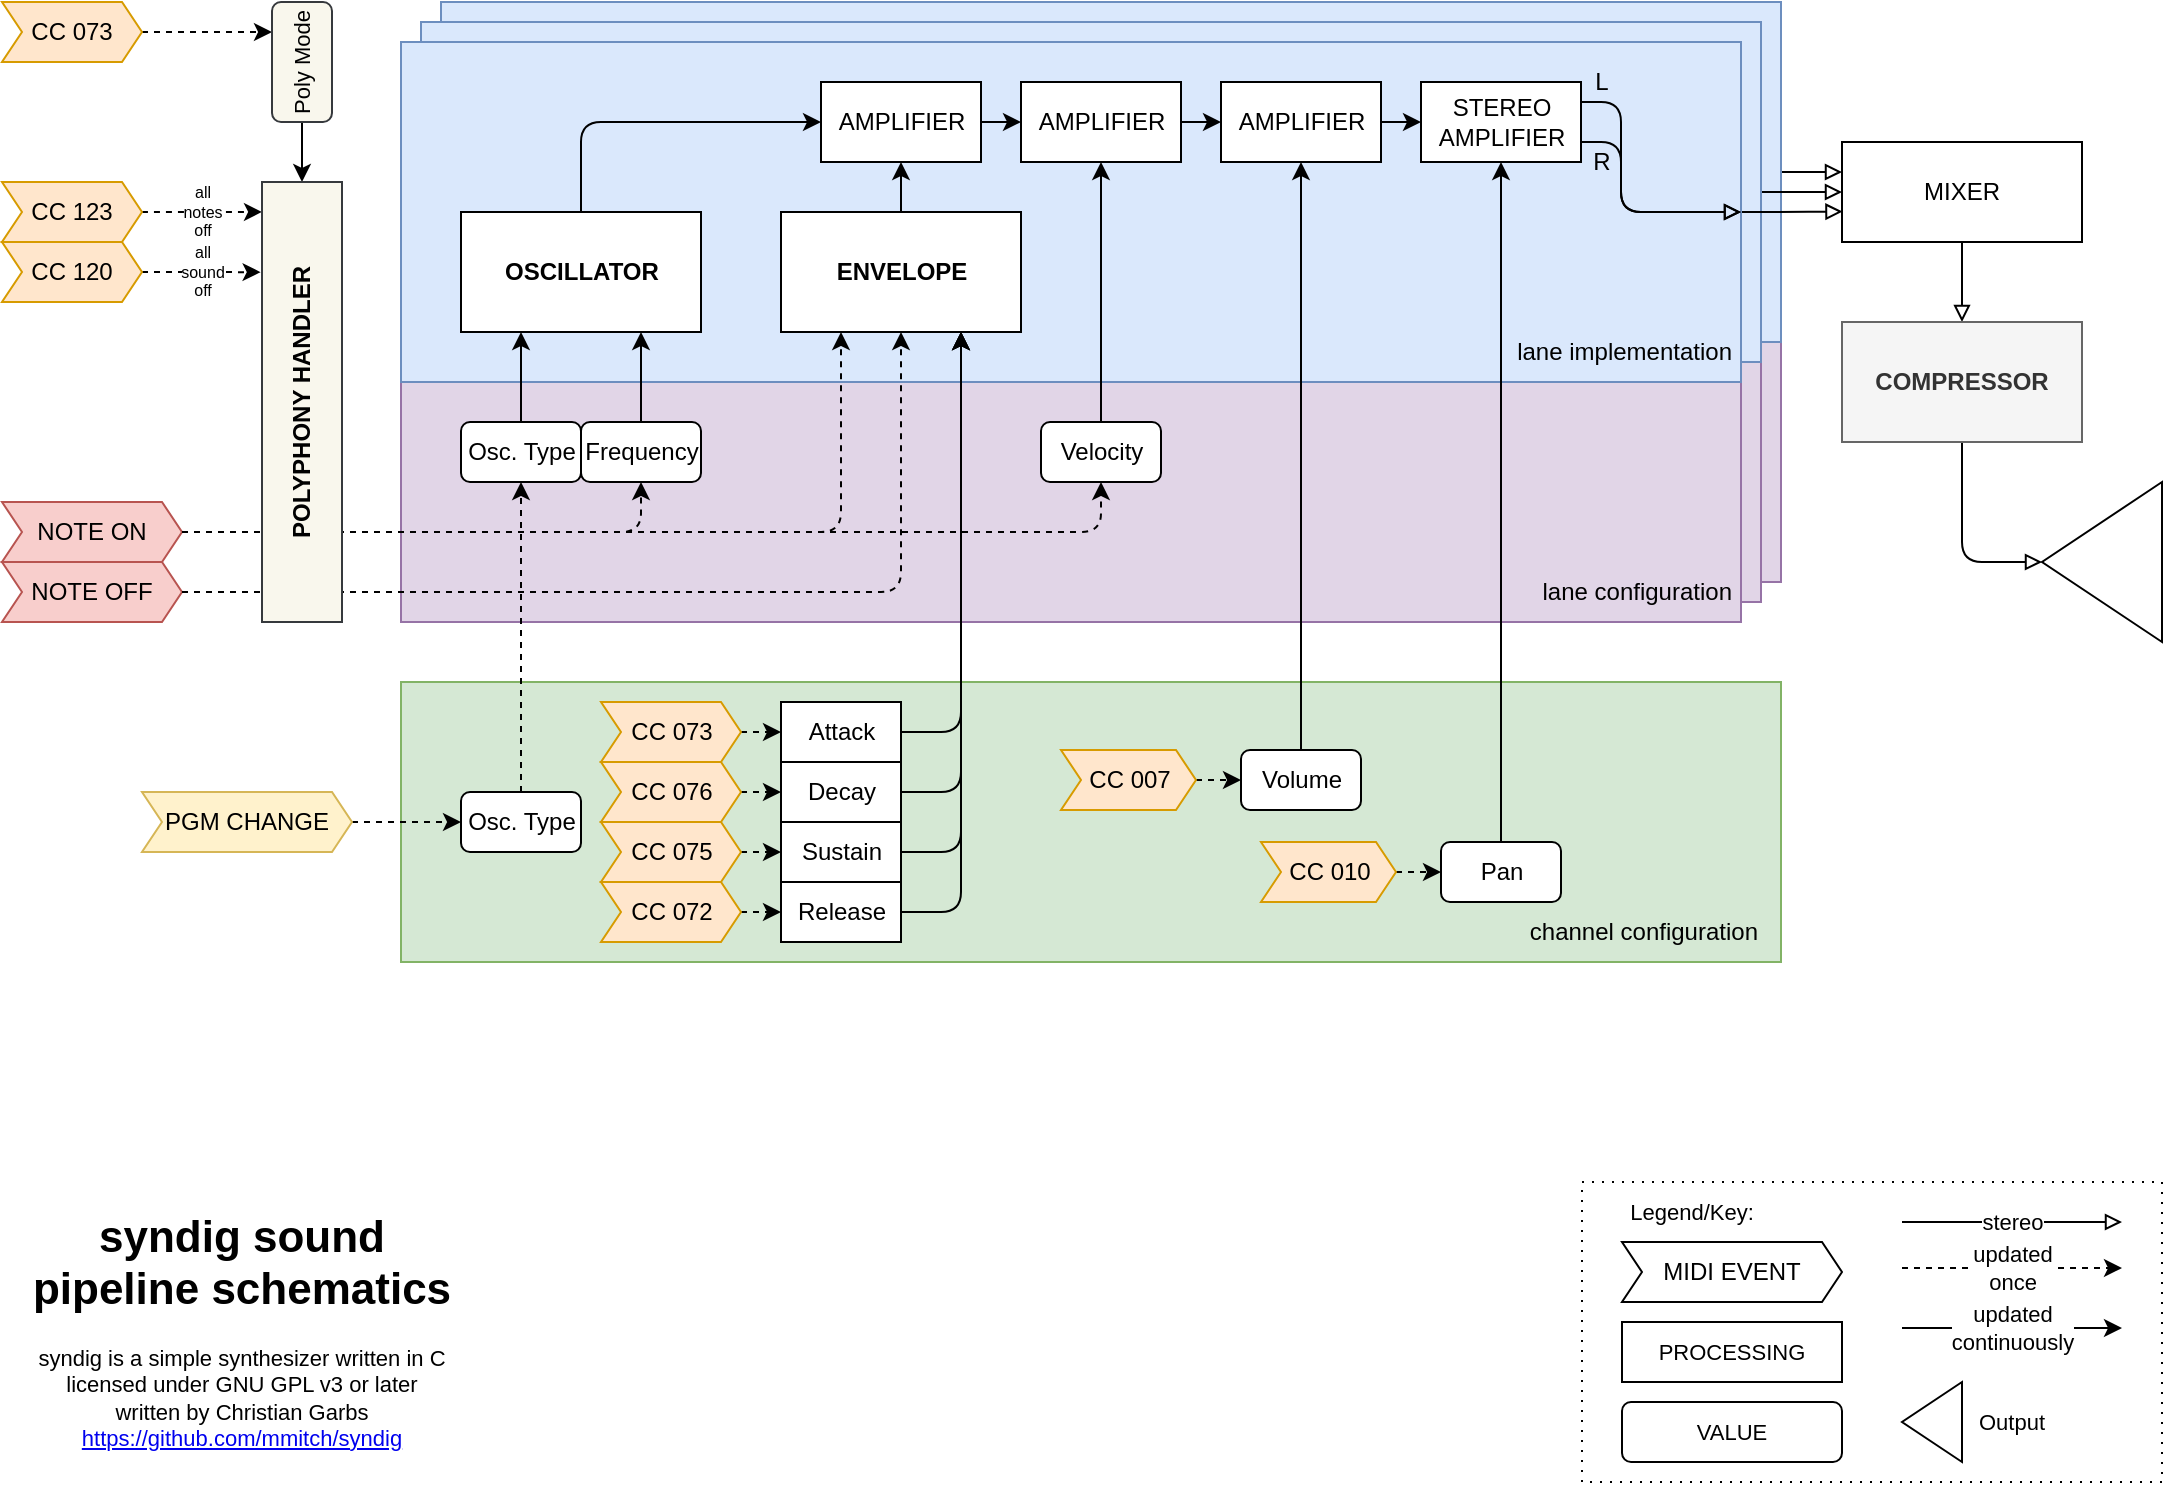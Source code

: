 <mxfile version="14.0.1" type="device"><diagram id="JqG9dgGS8lzPb5NwLL-O" name="Page-1"><mxGraphModel dx="1182" dy="798" grid="1" gridSize="10" guides="1" tooltips="1" connect="1" arrows="1" fold="1" page="1" pageScale="1" pageWidth="1169" pageHeight="827" math="0" shadow="0"><root><mxCell id="0"/><mxCell id="1" parent="0"/><mxCell id="SQ9ci5xi-psbEFdMYvsT-1" value="" style="rounded=0;whiteSpace=wrap;html=1;shadow=0;glass=0;fontSize=11;align=center;sketch=0;dashed=1;dashPattern=1 4;strokeWidth=1;perimeterSpacing=0;fontStyle=0" parent="1" vertex="1"><mxGeometry x="830" y="630" width="290" height="150" as="geometry"/></mxCell><mxCell id="SQ9ci5xi-psbEFdMYvsT-2" value="" style="whiteSpace=wrap;html=1;fontSize=16;fillColor=#e1d5e7;strokeColor=#9673a6;" parent="1" vertex="1"><mxGeometry x="259.5" y="210" width="670" height="120" as="geometry"/></mxCell><mxCell id="SQ9ci5xi-psbEFdMYvsT-3" value="" style="whiteSpace=wrap;html=1;fontSize=16;fillColor=#e1d5e7;strokeColor=#9673a6;" parent="1" vertex="1"><mxGeometry x="249.5" y="220" width="670" height="120" as="geometry"/></mxCell><mxCell id="SQ9ci5xi-psbEFdMYvsT-4" value="" style="whiteSpace=wrap;html=1;fontSize=16;fillColor=#e1d5e7;strokeColor=#9673a6;glass=0;" parent="1" vertex="1"><mxGeometry x="239.5" y="230" width="670" height="120" as="geometry"/></mxCell><mxCell id="SQ9ci5xi-psbEFdMYvsT-5" style="edgeStyle=orthogonalEdgeStyle;orthogonalLoop=1;jettySize=auto;html=1;exitX=1;exitY=0.5;exitDx=0;exitDy=0;entryX=0;entryY=0.3;entryDx=0;entryDy=0;endArrow=block;endFill=0;entryPerimeter=0;" parent="1" source="SQ9ci5xi-psbEFdMYvsT-6" target="SQ9ci5xi-psbEFdMYvsT-19" edge="1"><mxGeometry relative="1" as="geometry"><mxPoint x="950" y="100" as="targetPoint"/></mxGeometry></mxCell><mxCell id="SQ9ci5xi-psbEFdMYvsT-6" value="" style="whiteSpace=wrap;html=1;fillColor=#dae8fc;strokeColor=#6c8ebf;" parent="1" vertex="1"><mxGeometry x="259.5" y="40" width="670" height="170" as="geometry"/></mxCell><mxCell id="SQ9ci5xi-psbEFdMYvsT-7" style="edgeStyle=orthogonalEdgeStyle;orthogonalLoop=1;jettySize=auto;html=1;exitX=1;exitY=0.5;exitDx=0;exitDy=0;entryX=0;entryY=0.5;entryDx=0;entryDy=0;endArrow=block;endFill=0;" parent="1" source="SQ9ci5xi-psbEFdMYvsT-8" target="SQ9ci5xi-psbEFdMYvsT-19" edge="1"><mxGeometry relative="1" as="geometry"><mxPoint x="950" y="120" as="targetPoint"/></mxGeometry></mxCell><mxCell id="SQ9ci5xi-psbEFdMYvsT-8" value="" style="whiteSpace=wrap;html=1;fillColor=#dae8fc;strokeColor=#6c8ebf;" parent="1" vertex="1"><mxGeometry x="249.5" y="50" width="670" height="170" as="geometry"/></mxCell><mxCell id="SQ9ci5xi-psbEFdMYvsT-9" style="edgeStyle=orthogonalEdgeStyle;orthogonalLoop=1;jettySize=auto;html=1;exitX=1;exitY=0.5;exitDx=0;exitDy=0;entryX=0.002;entryY=0.696;entryDx=0;entryDy=0;endArrow=block;endFill=0;entryPerimeter=0;" parent="1" source="SQ9ci5xi-psbEFdMYvsT-10" target="SQ9ci5xi-psbEFdMYvsT-19" edge="1"><mxGeometry relative="1" as="geometry"><mxPoint x="950" y="140" as="targetPoint"/></mxGeometry></mxCell><mxCell id="SQ9ci5xi-psbEFdMYvsT-10" value="" style="whiteSpace=wrap;html=1;fillColor=#dae8fc;strokeColor=#6c8ebf;" parent="1" vertex="1"><mxGeometry x="239.5" y="60" width="670" height="170" as="geometry"/></mxCell><mxCell id="SQ9ci5xi-psbEFdMYvsT-11" style="edgeStyle=orthogonalEdgeStyle;orthogonalLoop=1;jettySize=auto;html=1;exitX=0.5;exitY=0;exitDx=0;exitDy=0;entryX=0;entryY=0.5;entryDx=0;entryDy=0;fontSize=16;" parent="1" source="SQ9ci5xi-psbEFdMYvsT-12" target="SQ9ci5xi-psbEFdMYvsT-21" edge="1"><mxGeometry relative="1" as="geometry"/></mxCell><mxCell id="SQ9ci5xi-psbEFdMYvsT-12" value="OSCILLATOR" style="whiteSpace=wrap;html=1;fontStyle=1;" parent="1" vertex="1"><mxGeometry x="269.5" y="145" width="120" height="60" as="geometry"/></mxCell><mxCell id="SQ9ci5xi-psbEFdMYvsT-13" style="edgeStyle=orthogonalEdgeStyle;orthogonalLoop=1;jettySize=auto;html=1;exitX=1;exitY=0.5;exitDx=0;exitDy=0;entryX=0.5;entryY=1;entryDx=0;entryDy=0;dashed=1;" parent="1" source="SQ9ci5xi-psbEFdMYvsT-69" target="SQ9ci5xi-psbEFdMYvsT-30" edge="1"><mxGeometry relative="1" as="geometry"/></mxCell><mxCell id="SQ9ci5xi-psbEFdMYvsT-14" style="edgeStyle=orthogonalEdgeStyle;orthogonalLoop=1;jettySize=auto;html=1;exitX=1;exitY=0.5;exitDx=0;exitDy=0;entryX=0.5;entryY=1;entryDx=0;entryDy=0;dashed=1;" parent="1" source="SQ9ci5xi-psbEFdMYvsT-69" target="SQ9ci5xi-psbEFdMYvsT-28" edge="1"><mxGeometry relative="1" as="geometry"/></mxCell><mxCell id="SQ9ci5xi-psbEFdMYvsT-15" value="" style="edgeStyle=orthogonalEdgeStyle;orthogonalLoop=1;jettySize=auto;html=1;fontSize=16;entryX=0.5;entryY=1;entryDx=0;entryDy=0;exitX=0.5;exitY=0;exitDx=0;exitDy=0;" parent="1" source="SQ9ci5xi-psbEFdMYvsT-16" target="SQ9ci5xi-psbEFdMYvsT-21" edge="1"><mxGeometry relative="1" as="geometry"/></mxCell><mxCell id="SQ9ci5xi-psbEFdMYvsT-16" value="ENVELOPE" style="whiteSpace=wrap;html=1;fontStyle=1;" parent="1" vertex="1"><mxGeometry x="429.5" y="145" width="120" height="60" as="geometry"/></mxCell><mxCell id="SQ9ci5xi-psbEFdMYvsT-17" value="lane implementation" style="text;html=1;strokeColor=none;fillColor=none;align=right;verticalAlign=middle;whiteSpace=wrap;horizontal=1;" parent="1" vertex="1"><mxGeometry x="737" y="200" width="170" height="30" as="geometry"/></mxCell><mxCell id="SQ9ci5xi-psbEFdMYvsT-18" value="" style="edgeStyle=orthogonalEdgeStyle;rounded=0;orthogonalLoop=1;jettySize=auto;html=1;fontSize=8;endArrow=block;endFill=0;" parent="1" source="SQ9ci5xi-psbEFdMYvsT-19" target="SQ9ci5xi-psbEFdMYvsT-67" edge="1"><mxGeometry relative="1" as="geometry"/></mxCell><mxCell id="SQ9ci5xi-psbEFdMYvsT-19" value="MIXER" style="whiteSpace=wrap;html=1;" parent="1" vertex="1"><mxGeometry x="960" y="110" width="120" height="50" as="geometry"/></mxCell><mxCell id="SQ9ci5xi-psbEFdMYvsT-20" value="" style="edgeStyle=orthogonalEdgeStyle;orthogonalLoop=1;jettySize=auto;html=1;fontSize=16;" parent="1" source="SQ9ci5xi-psbEFdMYvsT-21" target="SQ9ci5xi-psbEFdMYvsT-23" edge="1"><mxGeometry relative="1" as="geometry"/></mxCell><mxCell id="SQ9ci5xi-psbEFdMYvsT-21" value="AMPLIFIER" style="whiteSpace=wrap;html=1;" parent="1" vertex="1"><mxGeometry x="449.5" y="80" width="80" height="40" as="geometry"/></mxCell><mxCell id="SQ9ci5xi-psbEFdMYvsT-22" style="edgeStyle=orthogonalEdgeStyle;orthogonalLoop=1;jettySize=auto;html=1;exitX=1;exitY=0.5;exitDx=0;exitDy=0;entryX=0;entryY=0.5;entryDx=0;entryDy=0;fontSize=16;" parent="1" source="SQ9ci5xi-psbEFdMYvsT-23" target="SQ9ci5xi-psbEFdMYvsT-32" edge="1"><mxGeometry relative="1" as="geometry"/></mxCell><mxCell id="SQ9ci5xi-psbEFdMYvsT-23" value="AMPLIFIER" style="whiteSpace=wrap;html=1;" parent="1" vertex="1"><mxGeometry x="549.5" y="80" width="80" height="40" as="geometry"/></mxCell><mxCell id="SQ9ci5xi-psbEFdMYvsT-24" value="" style="whiteSpace=wrap;html=1;fontSize=16;fillColor=#d5e8d4;strokeColor=#82b366;" parent="1" vertex="1"><mxGeometry x="239.5" y="380" width="690" height="140" as="geometry"/></mxCell><mxCell id="SQ9ci5xi-psbEFdMYvsT-25" style="edgeStyle=orthogonalEdgeStyle;orthogonalLoop=1;jettySize=auto;html=1;exitX=0.5;exitY=0;exitDx=0;exitDy=0;entryX=0.5;entryY=1;entryDx=0;entryDy=0;fontSize=16;" parent="1" source="SQ9ci5xi-psbEFdMYvsT-26" target="SQ9ci5xi-psbEFdMYvsT-32" edge="1"><mxGeometry relative="1" as="geometry"><Array as="points"/></mxGeometry></mxCell><mxCell id="SQ9ci5xi-psbEFdMYvsT-26" value="Volume" style="whiteSpace=wrap;html=1;fontSize=12;glass=0;rounded=1;" parent="1" vertex="1"><mxGeometry x="659.5" y="414" width="60" height="30" as="geometry"/></mxCell><mxCell id="SQ9ci5xi-psbEFdMYvsT-27" value="" style="edgeStyle=orthogonalEdgeStyle;orthogonalLoop=1;jettySize=auto;html=1;entryX=0.5;entryY=1;entryDx=0;entryDy=0;" parent="1" source="SQ9ci5xi-psbEFdMYvsT-28" target="SQ9ci5xi-psbEFdMYvsT-23" edge="1"><mxGeometry relative="1" as="geometry"/></mxCell><mxCell id="SQ9ci5xi-psbEFdMYvsT-28" value="Velocity" style="whiteSpace=wrap;html=1;fontSize=12;rounded=1;" parent="1" vertex="1"><mxGeometry x="559.5" y="250" width="60" height="30" as="geometry"/></mxCell><mxCell id="SQ9ci5xi-psbEFdMYvsT-29" value="" style="edgeStyle=orthogonalEdgeStyle;orthogonalLoop=1;jettySize=auto;html=1;entryX=0.75;entryY=1;entryDx=0;entryDy=0;" parent="1" source="SQ9ci5xi-psbEFdMYvsT-30" target="SQ9ci5xi-psbEFdMYvsT-12" edge="1"><mxGeometry relative="1" as="geometry"><mxPoint x="359.5" y="240" as="targetPoint"/></mxGeometry></mxCell><mxCell id="SQ9ci5xi-psbEFdMYvsT-30" value="Frequency" style="whiteSpace=wrap;html=1;fontSize=12;rounded=1;" parent="1" vertex="1"><mxGeometry x="329.5" y="250" width="60" height="30" as="geometry"/></mxCell><mxCell id="SQ9ci5xi-psbEFdMYvsT-31" style="edgeStyle=orthogonalEdgeStyle;orthogonalLoop=1;jettySize=auto;html=1;exitX=1;exitY=0.5;exitDx=0;exitDy=0;entryX=0;entryY=0.5;entryDx=0;entryDy=0;fontSize=12;" parent="1" source="SQ9ci5xi-psbEFdMYvsT-32" target="afDzb1CK0Gna6P_0YIoQ-5" edge="1"><mxGeometry relative="1" as="geometry"/></mxCell><mxCell id="SQ9ci5xi-psbEFdMYvsT-32" value="AMPLIFIER" style="whiteSpace=wrap;html=1;" parent="1" vertex="1"><mxGeometry x="649.5" y="80" width="80" height="40" as="geometry"/></mxCell><mxCell id="SQ9ci5xi-psbEFdMYvsT-33" style="edgeStyle=orthogonalEdgeStyle;orthogonalLoop=1;jettySize=auto;html=1;exitX=0.5;exitY=0;exitDx=0;exitDy=0;entryX=0.25;entryY=1;entryDx=0;entryDy=0;" parent="1" source="SQ9ci5xi-psbEFdMYvsT-34" target="SQ9ci5xi-psbEFdMYvsT-12" edge="1"><mxGeometry relative="1" as="geometry"/></mxCell><mxCell id="SQ9ci5xi-psbEFdMYvsT-34" value="Osc. Type" style="whiteSpace=wrap;html=1;fontSize=12;glass=0;rounded=1;" parent="1" vertex="1"><mxGeometry x="269.5" y="250" width="60" height="30" as="geometry"/></mxCell><mxCell id="SQ9ci5xi-psbEFdMYvsT-35" style="edgeStyle=orthogonalEdgeStyle;orthogonalLoop=1;jettySize=auto;html=1;exitX=0.5;exitY=0;exitDx=0;exitDy=0;entryX=0.5;entryY=1;entryDx=0;entryDy=0;dashed=1;" parent="1" source="SQ9ci5xi-psbEFdMYvsT-36" target="SQ9ci5xi-psbEFdMYvsT-34" edge="1"><mxGeometry relative="1" as="geometry"/></mxCell><mxCell id="SQ9ci5xi-psbEFdMYvsT-36" value="Osc. Type" style="whiteSpace=wrap;html=1;fontSize=12;glass=0;rounded=1;" parent="1" vertex="1"><mxGeometry x="269.5" y="435" width="60" height="30" as="geometry"/></mxCell><mxCell id="SQ9ci5xi-psbEFdMYvsT-37" value="NOTE OFF" style="shape=step;perimeter=stepPerimeter;whiteSpace=wrap;html=1;fixedSize=1;size=10;fillColor=#f8cecc;strokeColor=#b85450;" parent="1" vertex="1"><mxGeometry x="40" y="320" width="90" height="30" as="geometry"/></mxCell><mxCell id="afDzb1CK0Gna6P_0YIoQ-17" style="edgeStyle=orthogonalEdgeStyle;rounded=1;orthogonalLoop=1;jettySize=auto;html=1;exitX=1;exitY=0.5;exitDx=0;exitDy=0;entryX=0;entryY=0.5;entryDx=0;entryDy=0;endArrow=classic;endFill=1;dashed=1;" edge="1" parent="1" source="SQ9ci5xi-psbEFdMYvsT-39" target="SQ9ci5xi-psbEFdMYvsT-26"><mxGeometry relative="1" as="geometry"/></mxCell><mxCell id="SQ9ci5xi-psbEFdMYvsT-39" value="CC 007" style="shape=step;perimeter=stepPerimeter;whiteSpace=wrap;html=1;fixedSize=1;size=10;fillColor=#ffe6cc;strokeColor=#d79b00;" parent="1" vertex="1"><mxGeometry x="569.5" y="414" width="67.5" height="30" as="geometry"/></mxCell><mxCell id="SQ9ci5xi-psbEFdMYvsT-40" style="edgeStyle=orthogonalEdgeStyle;orthogonalLoop=1;jettySize=auto;html=1;exitX=1;exitY=0.5;exitDx=0;exitDy=0;dashed=1;" parent="1" source="SQ9ci5xi-psbEFdMYvsT-41" target="SQ9ci5xi-psbEFdMYvsT-36" edge="1"><mxGeometry relative="1" as="geometry"/></mxCell><mxCell id="SQ9ci5xi-psbEFdMYvsT-41" value="PGM CHANGE" style="shape=step;perimeter=stepPerimeter;whiteSpace=wrap;html=1;fixedSize=1;size=10;fillColor=#fff2cc;strokeColor=#d6b656;" parent="1" vertex="1"><mxGeometry x="110" y="435" width="105" height="30" as="geometry"/></mxCell><mxCell id="SQ9ci5xi-psbEFdMYvsT-42" style="edgeStyle=orthogonalEdgeStyle;orthogonalLoop=1;jettySize=auto;html=1;exitX=1;exitY=0.5;exitDx=0;exitDy=0;entryX=0.75;entryY=1;entryDx=0;entryDy=0;" parent="1" source="SQ9ci5xi-psbEFdMYvsT-43" target="SQ9ci5xi-psbEFdMYvsT-16" edge="1"><mxGeometry relative="1" as="geometry"/></mxCell><mxCell id="SQ9ci5xi-psbEFdMYvsT-43" value="Attack" style="whiteSpace=wrap;html=1;fontSize=12;" parent="1" vertex="1"><mxGeometry x="429.5" y="390" width="60" height="30" as="geometry"/></mxCell><mxCell id="SQ9ci5xi-psbEFdMYvsT-44" style="edgeStyle=orthogonalEdgeStyle;orthogonalLoop=1;jettySize=auto;html=1;exitX=1;exitY=0.5;exitDx=0;exitDy=0;entryX=0.75;entryY=1;entryDx=0;entryDy=0;" parent="1" source="SQ9ci5xi-psbEFdMYvsT-45" target="SQ9ci5xi-psbEFdMYvsT-16" edge="1"><mxGeometry relative="1" as="geometry"/></mxCell><mxCell id="SQ9ci5xi-psbEFdMYvsT-45" value="Decay" style="whiteSpace=wrap;html=1;fontSize=12;" parent="1" vertex="1"><mxGeometry x="429.5" y="420" width="60" height="30" as="geometry"/></mxCell><mxCell id="SQ9ci5xi-psbEFdMYvsT-46" style="edgeStyle=orthogonalEdgeStyle;orthogonalLoop=1;jettySize=auto;html=1;exitX=1;exitY=0.5;exitDx=0;exitDy=0;entryX=0.75;entryY=1;entryDx=0;entryDy=0;" parent="1" source="SQ9ci5xi-psbEFdMYvsT-47" target="SQ9ci5xi-psbEFdMYvsT-16" edge="1"><mxGeometry relative="1" as="geometry"><mxPoint x="519.5" y="240" as="targetPoint"/></mxGeometry></mxCell><mxCell id="SQ9ci5xi-psbEFdMYvsT-47" value="Sustain" style="whiteSpace=wrap;html=1;fontSize=12;" parent="1" vertex="1"><mxGeometry x="429.5" y="450" width="60" height="30" as="geometry"/></mxCell><mxCell id="SQ9ci5xi-psbEFdMYvsT-48" style="edgeStyle=orthogonalEdgeStyle;orthogonalLoop=1;jettySize=auto;html=1;exitX=1;exitY=0.5;exitDx=0;exitDy=0;entryX=0.75;entryY=1;entryDx=0;entryDy=0;" parent="1" source="SQ9ci5xi-psbEFdMYvsT-49" target="SQ9ci5xi-psbEFdMYvsT-16" edge="1"><mxGeometry relative="1" as="geometry"/></mxCell><mxCell id="SQ9ci5xi-psbEFdMYvsT-49" value="Release" style="whiteSpace=wrap;html=1;fontSize=12;" parent="1" vertex="1"><mxGeometry x="429.5" y="480" width="60" height="30" as="geometry"/></mxCell><mxCell id="SQ9ci5xi-psbEFdMYvsT-50" style="edgeStyle=orthogonalEdgeStyle;rounded=1;sketch=0;orthogonalLoop=1;jettySize=auto;html=1;exitX=1;exitY=0.5;exitDx=0;exitDy=0;entryX=0;entryY=0.5;entryDx=0;entryDy=0;dashed=1;fontSize=11;" parent="1" source="SQ9ci5xi-psbEFdMYvsT-51" target="SQ9ci5xi-psbEFdMYvsT-43" edge="1"><mxGeometry relative="1" as="geometry"/></mxCell><mxCell id="SQ9ci5xi-psbEFdMYvsT-51" value="CC 073" style="shape=step;perimeter=stepPerimeter;whiteSpace=wrap;html=1;fixedSize=1;size=10;fillColor=#ffe6cc;strokeColor=#d79b00;" parent="1" vertex="1"><mxGeometry x="339.5" y="390" width="70" height="30" as="geometry"/></mxCell><mxCell id="SQ9ci5xi-psbEFdMYvsT-52" style="edgeStyle=orthogonalEdgeStyle;orthogonalLoop=1;jettySize=auto;html=1;exitX=1;exitY=0.5;exitDx=0;exitDy=0;entryX=0;entryY=0.5;entryDx=0;entryDy=0;dashed=1;" parent="1" source="SQ9ci5xi-psbEFdMYvsT-53" target="SQ9ci5xi-psbEFdMYvsT-45" edge="1"><mxGeometry relative="1" as="geometry"/></mxCell><mxCell id="SQ9ci5xi-psbEFdMYvsT-53" value="CC 076" style="shape=step;perimeter=stepPerimeter;whiteSpace=wrap;html=1;fixedSize=1;size=10;fillColor=#ffe6cc;strokeColor=#d79b00;" parent="1" vertex="1"><mxGeometry x="339.5" y="420" width="70" height="30" as="geometry"/></mxCell><mxCell id="SQ9ci5xi-psbEFdMYvsT-54" style="edgeStyle=orthogonalEdgeStyle;orthogonalLoop=1;jettySize=auto;html=1;exitX=1;exitY=0.5;exitDx=0;exitDy=0;entryX=0;entryY=0.5;entryDx=0;entryDy=0;dashed=1;" parent="1" source="SQ9ci5xi-psbEFdMYvsT-55" target="SQ9ci5xi-psbEFdMYvsT-47" edge="1"><mxGeometry relative="1" as="geometry"/></mxCell><mxCell id="SQ9ci5xi-psbEFdMYvsT-55" value="CC 075" style="shape=step;perimeter=stepPerimeter;whiteSpace=wrap;html=1;fixedSize=1;size=10;fillColor=#ffe6cc;strokeColor=#d79b00;" parent="1" vertex="1"><mxGeometry x="339.5" y="450" width="70" height="30" as="geometry"/></mxCell><mxCell id="SQ9ci5xi-psbEFdMYvsT-56" style="edgeStyle=orthogonalEdgeStyle;orthogonalLoop=1;jettySize=auto;html=1;exitX=1;exitY=0.5;exitDx=0;exitDy=0;entryX=0;entryY=0.5;entryDx=0;entryDy=0;dashed=1;" parent="1" source="SQ9ci5xi-psbEFdMYvsT-57" target="SQ9ci5xi-psbEFdMYvsT-49" edge="1"><mxGeometry relative="1" as="geometry"/></mxCell><mxCell id="SQ9ci5xi-psbEFdMYvsT-57" value="CC 072" style="shape=step;perimeter=stepPerimeter;whiteSpace=wrap;html=1;fixedSize=1;size=10;fillColor=#ffe6cc;strokeColor=#d79b00;" parent="1" vertex="1"><mxGeometry x="339.5" y="480" width="70" height="30" as="geometry"/></mxCell><mxCell id="SQ9ci5xi-psbEFdMYvsT-58" style="edgeStyle=orthogonalEdgeStyle;rounded=0;orthogonalLoop=1;jettySize=auto;html=1;entryX=0.5;entryY=0;entryDx=0;entryDy=0;exitX=0.5;exitY=1;exitDx=0;exitDy=0;" parent="1" source="SQ9ci5xi-psbEFdMYvsT-72" target="SQ9ci5xi-psbEFdMYvsT-71" edge="1"><mxGeometry relative="1" as="geometry"><mxPoint x="180" y="105" as="sourcePoint"/></mxGeometry></mxCell><mxCell id="SQ9ci5xi-psbEFdMYvsT-59" style="edgeStyle=orthogonalEdgeStyle;rounded=0;orthogonalLoop=1;jettySize=auto;html=1;exitX=1;exitY=0.5;exitDx=0;exitDy=0;dashed=1;entryX=0;entryY=0.25;entryDx=0;entryDy=0;" parent="1" source="SQ9ci5xi-psbEFdMYvsT-60" target="SQ9ci5xi-psbEFdMYvsT-72" edge="1"><mxGeometry relative="1" as="geometry"><mxPoint x="130" y="75" as="targetPoint"/></mxGeometry></mxCell><mxCell id="SQ9ci5xi-psbEFdMYvsT-60" value="CC 073" style="shape=step;perimeter=stepPerimeter;whiteSpace=wrap;html=1;fixedSize=1;size=10;fillColor=#ffe6cc;strokeColor=#d79b00;" parent="1" vertex="1"><mxGeometry x="40" y="40" width="70" height="30" as="geometry"/></mxCell><mxCell id="SQ9ci5xi-psbEFdMYvsT-61" style="edgeStyle=orthogonalEdgeStyle;orthogonalLoop=1;jettySize=auto;html=1;exitX=1;exitY=0.5;exitDx=0;exitDy=0;entryX=0.5;entryY=1;entryDx=0;entryDy=0;dashed=1;" parent="1" source="SQ9ci5xi-psbEFdMYvsT-37" target="SQ9ci5xi-psbEFdMYvsT-16" edge="1"><mxGeometry relative="1" as="geometry"/></mxCell><mxCell id="SQ9ci5xi-psbEFdMYvsT-62" value="all&lt;br style=&quot;font-size: 8px;&quot;&gt;sound&lt;br style=&quot;font-size: 8px;&quot;&gt;off" style="edgeStyle=orthogonalEdgeStyle;rounded=0;orthogonalLoop=1;jettySize=auto;html=1;exitX=1;exitY=0.5;exitDx=0;exitDy=0;entryX=-0.017;entryY=0.205;entryDx=0;entryDy=0;entryPerimeter=0;dashed=1;fontSize=8;" parent="1" source="SQ9ci5xi-psbEFdMYvsT-63" target="SQ9ci5xi-psbEFdMYvsT-71" edge="1"><mxGeometry relative="1" as="geometry"/></mxCell><mxCell id="SQ9ci5xi-psbEFdMYvsT-63" value="CC 120" style="shape=step;perimeter=stepPerimeter;whiteSpace=wrap;html=1;fixedSize=1;size=10;fillColor=#ffe6cc;strokeColor=#d79b00;" parent="1" vertex="1"><mxGeometry x="40" y="160" width="70" height="30" as="geometry"/></mxCell><mxCell id="SQ9ci5xi-psbEFdMYvsT-64" value="all&lt;br style=&quot;font-size: 8px;&quot;&gt;notes&lt;br style=&quot;font-size: 8px;&quot;&gt;off" style="edgeStyle=orthogonalEdgeStyle;rounded=0;orthogonalLoop=1;jettySize=auto;html=1;dashed=1;fontSize=8;horizontal=1;entryX=0;entryY=0.068;entryDx=0;entryDy=0;entryPerimeter=0;" parent="1" source="SQ9ci5xi-psbEFdMYvsT-65" target="SQ9ci5xi-psbEFdMYvsT-71" edge="1"><mxGeometry relative="1" as="geometry"><mxPoint x="159" y="145" as="targetPoint"/></mxGeometry></mxCell><mxCell id="SQ9ci5xi-psbEFdMYvsT-65" value="CC 123" style="shape=step;perimeter=stepPerimeter;whiteSpace=wrap;html=1;fixedSize=1;size=10;fillColor=#ffe6cc;strokeColor=#d79b00;" parent="1" vertex="1"><mxGeometry x="40" y="130" width="70" height="30" as="geometry"/></mxCell><mxCell id="SQ9ci5xi-psbEFdMYvsT-66" style="edgeStyle=orthogonalEdgeStyle;orthogonalLoop=1;jettySize=auto;html=1;exitX=0.5;exitY=1;exitDx=0;exitDy=0;entryX=0;entryY=0.5;entryDx=0;entryDy=0;fontSize=8;rounded=1;endArrow=block;endFill=0;" parent="1" source="SQ9ci5xi-psbEFdMYvsT-67" target="SQ9ci5xi-psbEFdMYvsT-68" edge="1"><mxGeometry relative="1" as="geometry"/></mxCell><mxCell id="SQ9ci5xi-psbEFdMYvsT-67" value="COMPRESSOR" style="whiteSpace=wrap;html=1;fontStyle=1;fillColor=#f5f5f5;strokeColor=#666666;fontColor=#333333;" parent="1" vertex="1"><mxGeometry x="960" y="200" width="120" height="60" as="geometry"/></mxCell><mxCell id="SQ9ci5xi-psbEFdMYvsT-68" value="" style="triangle;whiteSpace=wrap;html=1;rounded=0;glass=0;fontSize=8;flipH=1;" parent="1" vertex="1"><mxGeometry x="1060" y="280" width="60" height="80" as="geometry"/></mxCell><mxCell id="SQ9ci5xi-psbEFdMYvsT-69" value="NOTE ON" style="shape=step;perimeter=stepPerimeter;whiteSpace=wrap;html=1;fixedSize=1;size=10;fillColor=#f8cecc;strokeColor=#b85450;" parent="1" vertex="1"><mxGeometry x="40" y="290" width="90" height="30" as="geometry"/></mxCell><mxCell id="SQ9ci5xi-psbEFdMYvsT-70" style="edgeStyle=orthogonalEdgeStyle;orthogonalLoop=1;jettySize=auto;html=1;exitX=1;exitY=0.5;exitDx=0;exitDy=0;entryX=0.25;entryY=1;entryDx=0;entryDy=0;dashed=1;" parent="1" source="SQ9ci5xi-psbEFdMYvsT-69" target="SQ9ci5xi-psbEFdMYvsT-16" edge="1"><mxGeometry relative="1" as="geometry"/></mxCell><mxCell id="SQ9ci5xi-psbEFdMYvsT-71" value="POLYPHONY HANDLER" style="whiteSpace=wrap;html=1;horizontal=0;fillColor=#f9f7ed;strokeColor=#36393d;fontStyle=1;" parent="1" vertex="1"><mxGeometry x="170" y="130" width="40" height="220" as="geometry"/></mxCell><mxCell id="SQ9ci5xi-psbEFdMYvsT-72" value="Poly Mode" style="rounded=1;whiteSpace=wrap;html=1;glass=0;fontSize=11;horizontal=0;fillColor=#f9f7ed;strokeColor=#36393d;" parent="1" vertex="1"><mxGeometry x="175" y="40" width="30" height="60" as="geometry"/></mxCell><mxCell id="SQ9ci5xi-psbEFdMYvsT-73" value="lane configuration" style="text;html=1;strokeColor=none;fillColor=none;align=right;verticalAlign=middle;whiteSpace=wrap;horizontal=1;shadow=0;labelBorderColor=none;" parent="1" vertex="1"><mxGeometry x="757" y="320" width="150" height="30" as="geometry"/></mxCell><mxCell id="SQ9ci5xi-psbEFdMYvsT-74" value="channel configuration" style="text;html=1;strokeColor=none;fillColor=none;align=right;verticalAlign=middle;whiteSpace=wrap;horizontal=1;" parent="1" vertex="1"><mxGeometry x="779.5" y="490" width="140" height="30" as="geometry"/></mxCell><mxCell id="SQ9ci5xi-psbEFdMYvsT-75" value="&lt;div&gt;updated&lt;/div&gt;&lt;div&gt;once&lt;/div&gt;" style="edgeStyle=orthogonalEdgeStyle;rounded=1;orthogonalLoop=1;jettySize=auto;html=1;fontSize=11;dashed=1;fontStyle=0;sketch=0;" parent="1" edge="1"><mxGeometry relative="1" as="geometry"><mxPoint x="990" y="673" as="sourcePoint"/><mxPoint x="1100" y="673" as="targetPoint"/><Array as="points"><mxPoint x="1045" y="672.58"/><mxPoint x="1045" y="672.58"/></Array></mxGeometry></mxCell><mxCell id="SQ9ci5xi-psbEFdMYvsT-76" value="MIDI EVENT" style="shape=step;perimeter=stepPerimeter;whiteSpace=wrap;html=1;fixedSize=1;size=10;fontStyle=0;sketch=0;" parent="1" vertex="1"><mxGeometry x="850" y="660" width="110" height="30" as="geometry"/></mxCell><mxCell id="SQ9ci5xi-psbEFdMYvsT-77" value="PROCESSING" style="rounded=0;whiteSpace=wrap;html=1;shadow=0;glass=0;fontSize=11;align=center;fontStyle=0;sketch=0;" parent="1" vertex="1"><mxGeometry x="850" y="700" width="110" height="30" as="geometry"/></mxCell><mxCell id="SQ9ci5xi-psbEFdMYvsT-78" value="&lt;div&gt;updated&lt;/div&gt;&lt;div&gt;continuously&lt;br&gt;&lt;/div&gt;" style="edgeStyle=orthogonalEdgeStyle;rounded=1;orthogonalLoop=1;jettySize=auto;html=1;fontSize=11;sketch=0;fontStyle=0" parent="1" edge="1"><mxGeometry relative="1" as="geometry"><mxPoint x="990" y="703" as="sourcePoint"/><mxPoint x="1100" y="703" as="targetPoint"/></mxGeometry></mxCell><mxCell id="SQ9ci5xi-psbEFdMYvsT-79" value="VALUE" style="rounded=1;whiteSpace=wrap;html=1;shadow=0;glass=0;fontSize=11;align=center;fontStyle=0;sketch=0;" parent="1" vertex="1"><mxGeometry x="850" y="740" width="110" height="30" as="geometry"/></mxCell><mxCell id="SQ9ci5xi-psbEFdMYvsT-80" value="&lt;div&gt;Legend/Key:&lt;/div&gt;" style="text;html=1;strokeColor=none;fillColor=none;align=center;verticalAlign=middle;whiteSpace=wrap;rounded=0;shadow=0;glass=0;fontSize=11;fontStyle=0;sketch=0;" parent="1" vertex="1"><mxGeometry x="830" y="630" width="110" height="30" as="geometry"/></mxCell><mxCell id="SQ9ci5xi-psbEFdMYvsT-81" value="" style="triangle;whiteSpace=wrap;html=1;rounded=0;glass=0;fontSize=8;flipH=1;sketch=0;fontStyle=0" parent="1" vertex="1"><mxGeometry x="990" y="730" width="30" height="40" as="geometry"/></mxCell><mxCell id="SQ9ci5xi-psbEFdMYvsT-82" value="Output" style="text;html=1;strokeColor=none;fillColor=none;align=center;verticalAlign=middle;whiteSpace=wrap;rounded=0;shadow=0;glass=0;fontSize=11;fontStyle=0;sketch=0;" parent="1" vertex="1"><mxGeometry x="1025" y="740" width="40" height="20" as="geometry"/></mxCell><mxCell id="SQ9ci5xi-psbEFdMYvsT-83" value="&lt;h1&gt;syndig sound pipeline schematics&lt;br&gt;&lt;/h1&gt;&lt;p&gt;syndig is a simple synthesizer written in C&lt;br&gt;licensed under GNU GPL v3 or later&lt;br&gt;written by Christian Garbs&lt;br&gt;&lt;a href=&quot;https://github.com/mmitch/syndig&quot;&gt;https://github.com/mmitch/syndig&lt;/a&gt;&lt;br&gt;&lt;/p&gt;" style="text;html=1;strokeColor=none;fillColor=none;spacing=5;spacingTop=-20;whiteSpace=wrap;overflow=hidden;rounded=0;shadow=0;glass=0;dashed=1;dashPattern=1 4;sketch=1;fontSize=11;align=center;" parent="1" vertex="1"><mxGeometry x="40" y="640" width="240" height="140" as="geometry"/></mxCell><mxCell id="afDzb1CK0Gna6P_0YIoQ-9" style="edgeStyle=orthogonalEdgeStyle;rounded=1;orthogonalLoop=1;jettySize=auto;html=1;exitX=0.5;exitY=0;exitDx=0;exitDy=0;entryX=0.5;entryY=1;entryDx=0;entryDy=0;endArrow=classic;endFill=1;" edge="1" parent="1" source="afDzb1CK0Gna6P_0YIoQ-1" target="afDzb1CK0Gna6P_0YIoQ-5"><mxGeometry relative="1" as="geometry"/></mxCell><mxCell id="afDzb1CK0Gna6P_0YIoQ-1" value="Pan" style="whiteSpace=wrap;html=1;fontSize=12;glass=0;rounded=1;" vertex="1" parent="1"><mxGeometry x="759.5" y="460" width="60" height="30" as="geometry"/></mxCell><mxCell id="afDzb1CK0Gna6P_0YIoQ-2" style="edgeStyle=orthogonalEdgeStyle;orthogonalLoop=1;jettySize=auto;html=1;exitX=1;exitY=0.5;exitDx=0;exitDy=0;dashed=1;entryX=0;entryY=0.5;entryDx=0;entryDy=0;" edge="1" parent="1" source="afDzb1CK0Gna6P_0YIoQ-3" target="afDzb1CK0Gna6P_0YIoQ-1"><mxGeometry relative="1" as="geometry"><mxPoint x="719.5" y="610" as="targetPoint"/></mxGeometry></mxCell><mxCell id="afDzb1CK0Gna6P_0YIoQ-3" value="CC 010" style="shape=step;perimeter=stepPerimeter;whiteSpace=wrap;html=1;fixedSize=1;size=10;fillColor=#ffe6cc;strokeColor=#d79b00;" vertex="1" parent="1"><mxGeometry x="669.5" y="460" width="67.5" height="30" as="geometry"/></mxCell><mxCell id="afDzb1CK0Gna6P_0YIoQ-6" style="edgeStyle=orthogonalEdgeStyle;rounded=1;orthogonalLoop=1;jettySize=auto;html=1;exitX=1;exitY=0.75;exitDx=0;exitDy=0;entryX=1;entryY=0.5;entryDx=0;entryDy=0;endArrow=block;endFill=0;" edge="1" parent="1" source="afDzb1CK0Gna6P_0YIoQ-5" target="SQ9ci5xi-psbEFdMYvsT-10"><mxGeometry relative="1" as="geometry"/></mxCell><mxCell id="afDzb1CK0Gna6P_0YIoQ-7" style="edgeStyle=orthogonalEdgeStyle;rounded=1;orthogonalLoop=1;jettySize=auto;html=1;exitX=1;exitY=0.25;exitDx=0;exitDy=0;entryX=1;entryY=0.5;entryDx=0;entryDy=0;endArrow=block;endFill=0;" edge="1" parent="1" source="afDzb1CK0Gna6P_0YIoQ-5" target="SQ9ci5xi-psbEFdMYvsT-10"><mxGeometry relative="1" as="geometry"/></mxCell><mxCell id="afDzb1CK0Gna6P_0YIoQ-5" value="STEREO AMPLIFIER" style="whiteSpace=wrap;html=1;" vertex="1" parent="1"><mxGeometry x="749.5" y="80" width="80" height="40" as="geometry"/></mxCell><mxCell id="afDzb1CK0Gna6P_0YIoQ-11" value="stereo" style="edgeStyle=orthogonalEdgeStyle;rounded=1;orthogonalLoop=1;jettySize=auto;html=1;fontSize=11;fontStyle=0;sketch=0;endArrow=block;endFill=0;" edge="1" parent="1"><mxGeometry relative="1" as="geometry"><mxPoint x="990" y="650" as="sourcePoint"/><mxPoint x="1100" y="650" as="targetPoint"/><Array as="points"><mxPoint x="1045" y="649.58"/><mxPoint x="1045" y="649.58"/></Array></mxGeometry></mxCell><mxCell id="afDzb1CK0Gna6P_0YIoQ-12" value="L" style="text;html=1;strokeColor=none;fillColor=none;align=center;verticalAlign=middle;whiteSpace=wrap;rounded=0;" vertex="1" parent="1"><mxGeometry x="830" y="70" width="20" height="20" as="geometry"/></mxCell><mxCell id="afDzb1CK0Gna6P_0YIoQ-14" value="R" style="text;html=1;strokeColor=none;fillColor=none;align=center;verticalAlign=middle;whiteSpace=wrap;rounded=0;" vertex="1" parent="1"><mxGeometry x="829.5" y="110" width="20" height="20" as="geometry"/></mxCell></root></mxGraphModel></diagram></mxfile>